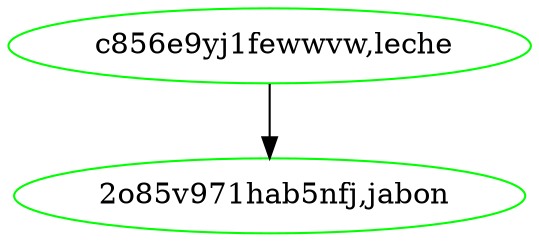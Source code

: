 digraph Sparce_Matrix { 
node [height=0.5, width=1.2];
"2o85v971hab5nfj" [label=" 2o85v971hab5nfj,jabon",color=green] 
"c856e9yj1fewwvw" [label=" c856e9yj1fewwvw,leche",color=green] 
"c856e9yj1fewwvw" -> "2o85v971hab5nfj" 
}